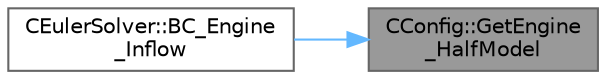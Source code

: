 digraph "CConfig::GetEngine_HalfModel"
{
 // LATEX_PDF_SIZE
  bgcolor="transparent";
  edge [fontname=Helvetica,fontsize=10,labelfontname=Helvetica,labelfontsize=10];
  node [fontname=Helvetica,fontsize=10,shape=box,height=0.2,width=0.4];
  rankdir="RL";
  Node1 [id="Node000001",label="CConfig::GetEngine\l_HalfModel",height=0.2,width=0.4,color="gray40", fillcolor="grey60", style="filled", fontcolor="black",tooltip="Only halg of the engine is in the compputational grid."];
  Node1 -> Node2 [id="edge1_Node000001_Node000002",dir="back",color="steelblue1",style="solid",tooltip=" "];
  Node2 [id="Node000002",label="CEulerSolver::BC_Engine\l_Inflow",height=0.2,width=0.4,color="grey40", fillcolor="white", style="filled",URL="$classCEulerSolver.html#a216b1002e7b947286502596c7a168a74",tooltip="Impose the nacelle inflow boundary condition."];
}
